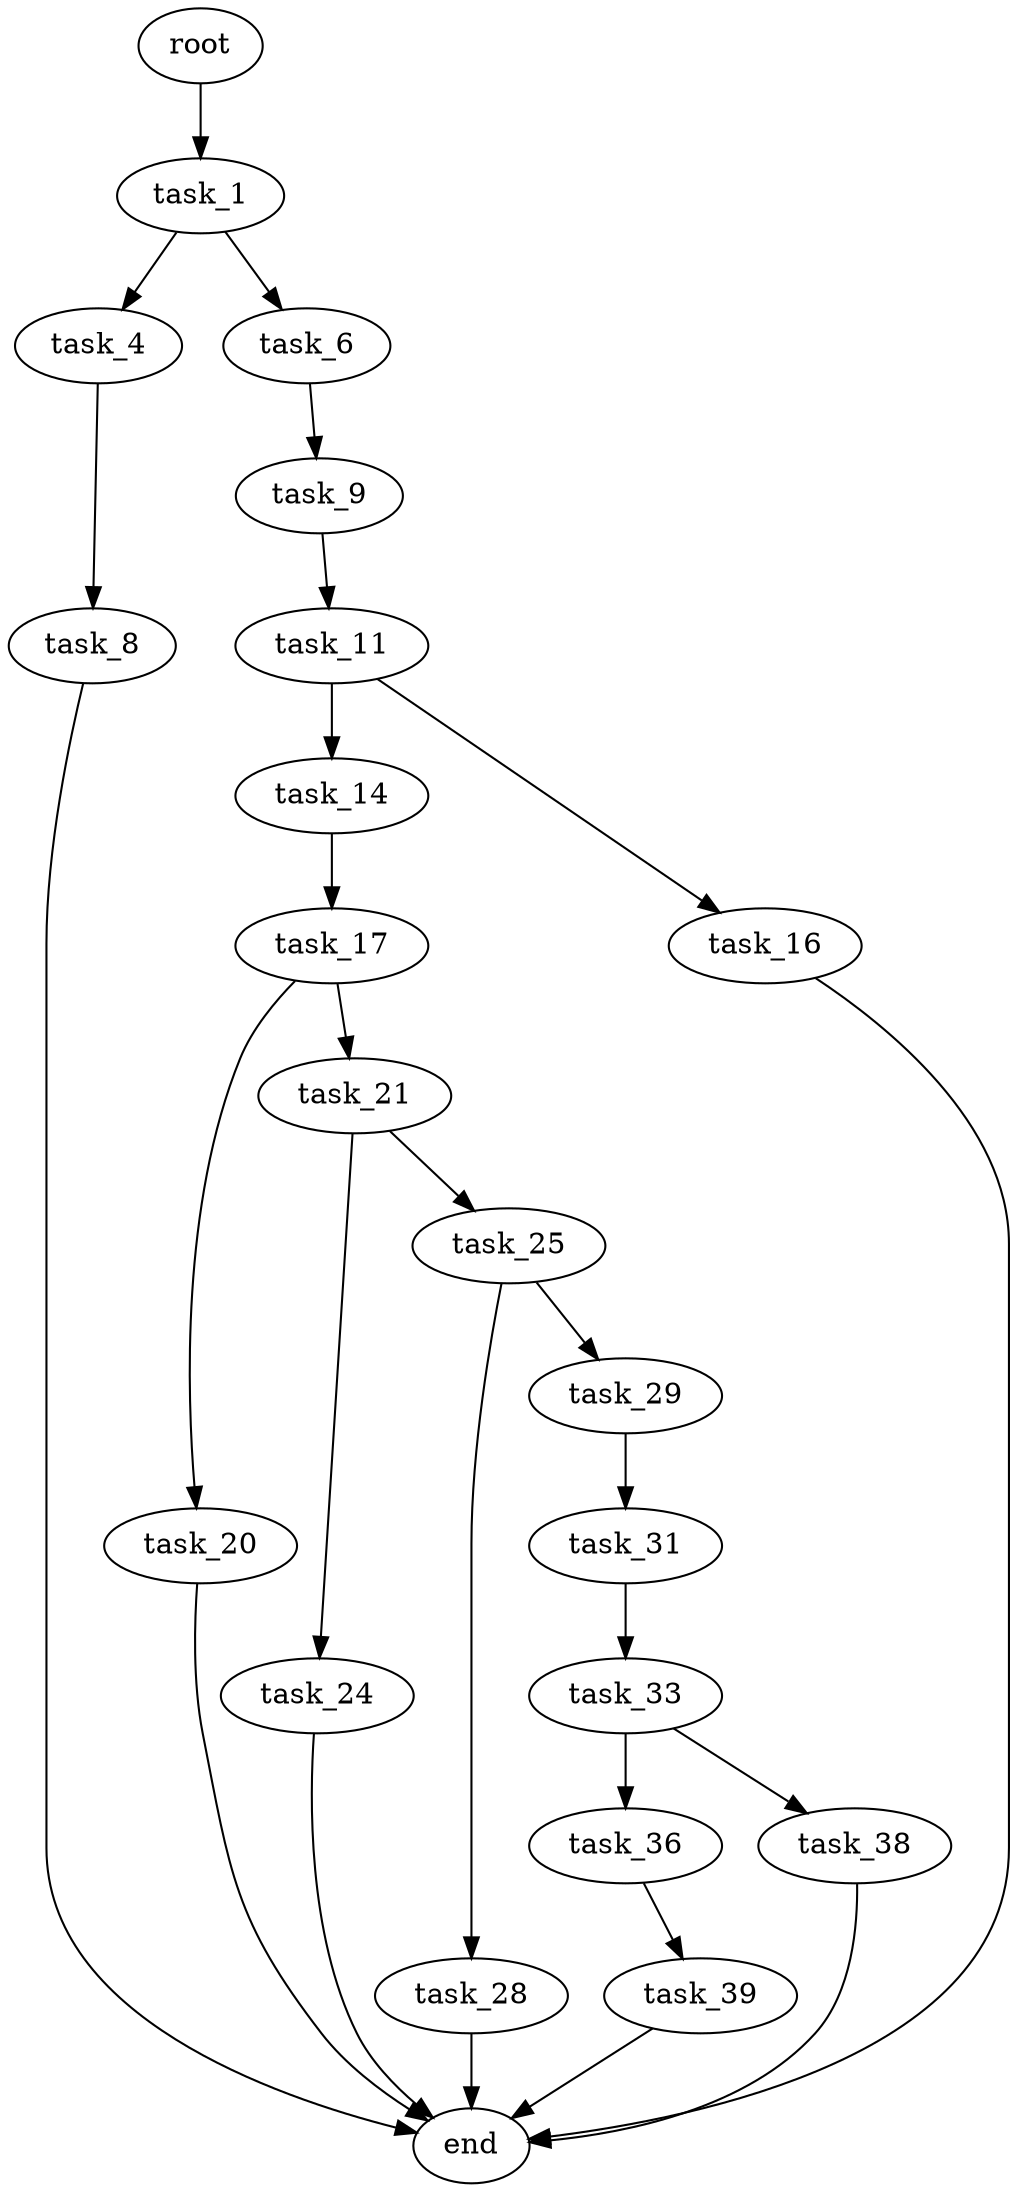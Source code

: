 digraph G {
  root [size="0.000000"];
  task_1 [size="28991029248.000000"];
  task_4 [size="549755813888.000000"];
  task_6 [size="28991029248.000000"];
  task_8 [size="32675725059.000000"];
  task_9 [size="19232409830.000000"];
  end [size="0.000000"];
  task_11 [size="264984381569.000000"];
  task_14 [size="68719476736.000000"];
  task_16 [size="8589934592.000000"];
  task_17 [size="300151134758.000000"];
  task_20 [size="28991029248.000000"];
  task_21 [size="411467994990.000000"];
  task_24 [size="219885207111.000000"];
  task_25 [size="983699551.000000"];
  task_28 [size="17692785799.000000"];
  task_29 [size="2905540124.000000"];
  task_31 [size="8049012670.000000"];
  task_33 [size="759565373.000000"];
  task_36 [size="753105844520.000000"];
  task_38 [size="241943473819.000000"];
  task_39 [size="801364107648.000000"];

  root -> task_1 [size="1.000000"];
  task_1 -> task_4 [size="75497472.000000"];
  task_1 -> task_6 [size="75497472.000000"];
  task_4 -> task_8 [size="536870912.000000"];
  task_6 -> task_9 [size="75497472.000000"];
  task_8 -> end [size="1.000000"];
  task_9 -> task_11 [size="536870912.000000"];
  task_11 -> task_14 [size="209715200.000000"];
  task_11 -> task_16 [size="209715200.000000"];
  task_14 -> task_17 [size="134217728.000000"];
  task_16 -> end [size="1.000000"];
  task_17 -> task_20 [size="679477248.000000"];
  task_17 -> task_21 [size="679477248.000000"];
  task_20 -> end [size="1.000000"];
  task_21 -> task_24 [size="301989888.000000"];
  task_21 -> task_25 [size="301989888.000000"];
  task_24 -> end [size="1.000000"];
  task_25 -> task_28 [size="33554432.000000"];
  task_25 -> task_29 [size="33554432.000000"];
  task_28 -> end [size="1.000000"];
  task_29 -> task_31 [size="134217728.000000"];
  task_31 -> task_33 [size="33554432.000000"];
  task_33 -> task_36 [size="75497472.000000"];
  task_33 -> task_38 [size="75497472.000000"];
  task_36 -> task_39 [size="838860800.000000"];
  task_38 -> end [size="1.000000"];
  task_39 -> end [size="1.000000"];
}
